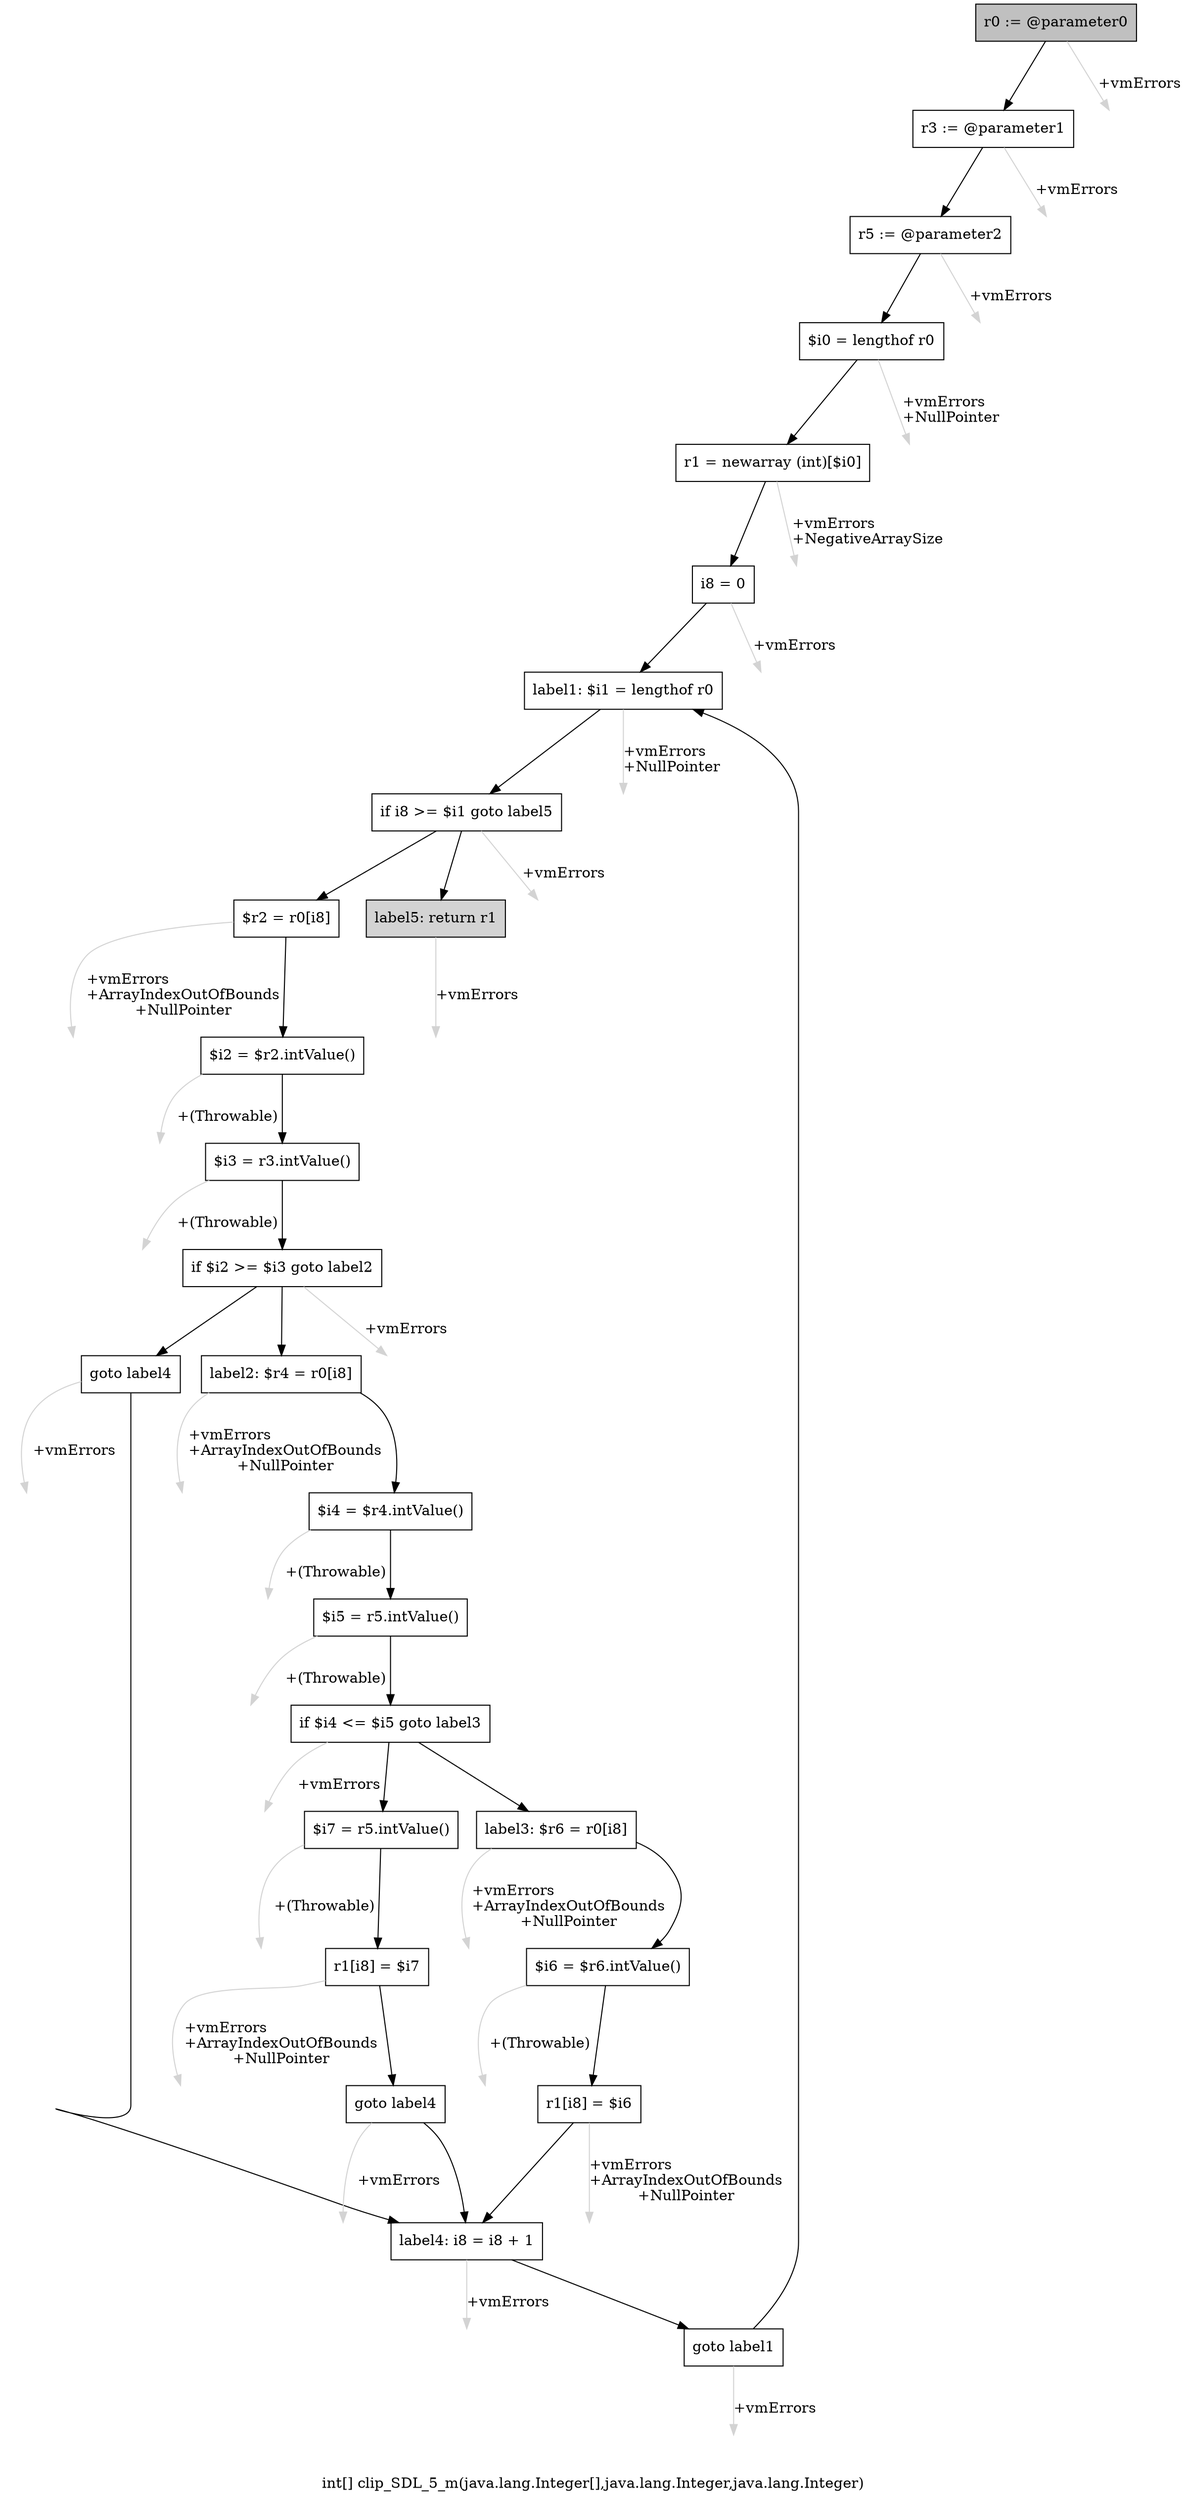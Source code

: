 digraph "int[] clip_SDL_5_m(java.lang.Integer[],java.lang.Integer,java.lang.Integer)" {
    label="int[] clip_SDL_5_m(java.lang.Integer[],java.lang.Integer,java.lang.Integer)";
    node [shape=box];
    "0" [style=filled,fillcolor=gray,label="r0 := @parameter0",];
    "1" [label="r3 := @parameter1",];
    "0"->"1" [color=black,];
    "26" [style=invis,label="Esc",];
    "0"->"26" [color=lightgray,label="\l+vmErrors",];
    "2" [label="r5 := @parameter2",];
    "1"->"2" [color=black,];
    "27" [style=invis,label="Esc",];
    "1"->"27" [color=lightgray,label="\l+vmErrors",];
    "3" [label="$i0 = lengthof r0",];
    "2"->"3" [color=black,];
    "28" [style=invis,label="Esc",];
    "2"->"28" [color=lightgray,label="\l+vmErrors",];
    "4" [label="r1 = newarray (int)[$i0]",];
    "3"->"4" [color=black,];
    "29" [style=invis,label="Esc",];
    "3"->"29" [color=lightgray,label="\l+vmErrors\l+NullPointer",];
    "5" [label="i8 = 0",];
    "4"->"5" [color=black,];
    "30" [style=invis,label="Esc",];
    "4"->"30" [color=lightgray,label="\l+vmErrors\l+NegativeArraySize",];
    "6" [label="label1: $i1 = lengthof r0",];
    "5"->"6" [color=black,];
    "31" [style=invis,label="Esc",];
    "5"->"31" [color=lightgray,label="\l+vmErrors",];
    "7" [label="if i8 >= $i1 goto label5",];
    "6"->"7" [color=black,];
    "32" [style=invis,label="Esc",];
    "6"->"32" [color=lightgray,label="\l+vmErrors\l+NullPointer",];
    "8" [label="$r2 = r0[i8]",];
    "7"->"8" [color=black,];
    "25" [style=filled,fillcolor=lightgray,label="label5: return r1",];
    "7"->"25" [color=black,];
    "33" [style=invis,label="Esc",];
    "7"->"33" [color=lightgray,label="\l+vmErrors",];
    "9" [label="$i2 = $r2.intValue()",];
    "8"->"9" [color=black,];
    "34" [style=invis,label="Esc",];
    "8"->"34" [color=lightgray,label="\l+vmErrors\l+ArrayIndexOutOfBounds\l+NullPointer",];
    "10" [label="$i3 = r3.intValue()",];
    "9"->"10" [color=black,];
    "35" [style=invis,label="Esc",];
    "9"->"35" [color=lightgray,label="\l+(Throwable)",];
    "11" [label="if $i2 >= $i3 goto label2",];
    "10"->"11" [color=black,];
    "36" [style=invis,label="Esc",];
    "10"->"36" [color=lightgray,label="\l+(Throwable)",];
    "12" [label="goto label4",];
    "11"->"12" [color=black,];
    "13" [label="label2: $r4 = r0[i8]",];
    "11"->"13" [color=black,];
    "37" [style=invis,label="Esc",];
    "11"->"37" [color=lightgray,label="\l+vmErrors",];
    "23" [label="label4: i8 = i8 + 1",];
    "12"->"23" [color=black,];
    "38" [style=invis,label="Esc",];
    "12"->"38" [color=lightgray,label="\l+vmErrors",];
    "14" [label="$i4 = $r4.intValue()",];
    "13"->"14" [color=black,];
    "39" [style=invis,label="Esc",];
    "13"->"39" [color=lightgray,label="\l+vmErrors\l+ArrayIndexOutOfBounds\l+NullPointer",];
    "15" [label="$i5 = r5.intValue()",];
    "14"->"15" [color=black,];
    "40" [style=invis,label="Esc",];
    "14"->"40" [color=lightgray,label="\l+(Throwable)",];
    "16" [label="if $i4 <= $i5 goto label3",];
    "15"->"16" [color=black,];
    "41" [style=invis,label="Esc",];
    "15"->"41" [color=lightgray,label="\l+(Throwable)",];
    "17" [label="$i7 = r5.intValue()",];
    "16"->"17" [color=black,];
    "20" [label="label3: $r6 = r0[i8]",];
    "16"->"20" [color=black,];
    "42" [style=invis,label="Esc",];
    "16"->"42" [color=lightgray,label="\l+vmErrors",];
    "18" [label="r1[i8] = $i7",];
    "17"->"18" [color=black,];
    "43" [style=invis,label="Esc",];
    "17"->"43" [color=lightgray,label="\l+(Throwable)",];
    "19" [label="goto label4",];
    "18"->"19" [color=black,];
    "44" [style=invis,label="Esc",];
    "18"->"44" [color=lightgray,label="\l+vmErrors\l+ArrayIndexOutOfBounds\l+NullPointer",];
    "19"->"23" [color=black,];
    "45" [style=invis,label="Esc",];
    "19"->"45" [color=lightgray,label="\l+vmErrors",];
    "21" [label="$i6 = $r6.intValue()",];
    "20"->"21" [color=black,];
    "46" [style=invis,label="Esc",];
    "20"->"46" [color=lightgray,label="\l+vmErrors\l+ArrayIndexOutOfBounds\l+NullPointer",];
    "22" [label="r1[i8] = $i6",];
    "21"->"22" [color=black,];
    "47" [style=invis,label="Esc",];
    "21"->"47" [color=lightgray,label="\l+(Throwable)",];
    "22"->"23" [color=black,];
    "48" [style=invis,label="Esc",];
    "22"->"48" [color=lightgray,label="\l+vmErrors\l+ArrayIndexOutOfBounds\l+NullPointer",];
    "24" [label="goto label1",];
    "23"->"24" [color=black,];
    "49" [style=invis,label="Esc",];
    "23"->"49" [color=lightgray,label="\l+vmErrors",];
    "24"->"6" [color=black,];
    "50" [style=invis,label="Esc",];
    "24"->"50" [color=lightgray,label="\l+vmErrors",];
    "51" [style=invis,label="Esc",];
    "25"->"51" [color=lightgray,label="\l+vmErrors",];
}
